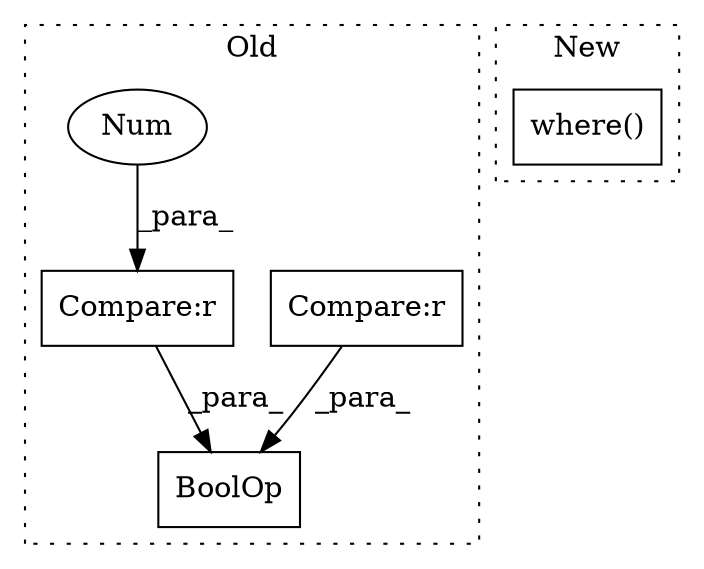 digraph G {
subgraph cluster0 {
1 [label="BoolOp" a="72" s="26292" l="52" shape="box"];
3 [label="Compare:r" a="40" s="26292" l="23" shape="box"];
4 [label="Compare:r" a="40" s="26319" l="25" shape="box"];
5 [label="Num" a="76" s="26343" l="1" shape="ellipse"];
label = "Old";
style="dotted";
}
subgraph cluster1 {
2 [label="where()" a="75" s="26393,26561" l="37,23" shape="box"];
label = "New";
style="dotted";
}
3 -> 1 [label="_para_"];
4 -> 1 [label="_para_"];
5 -> 4 [label="_para_"];
}